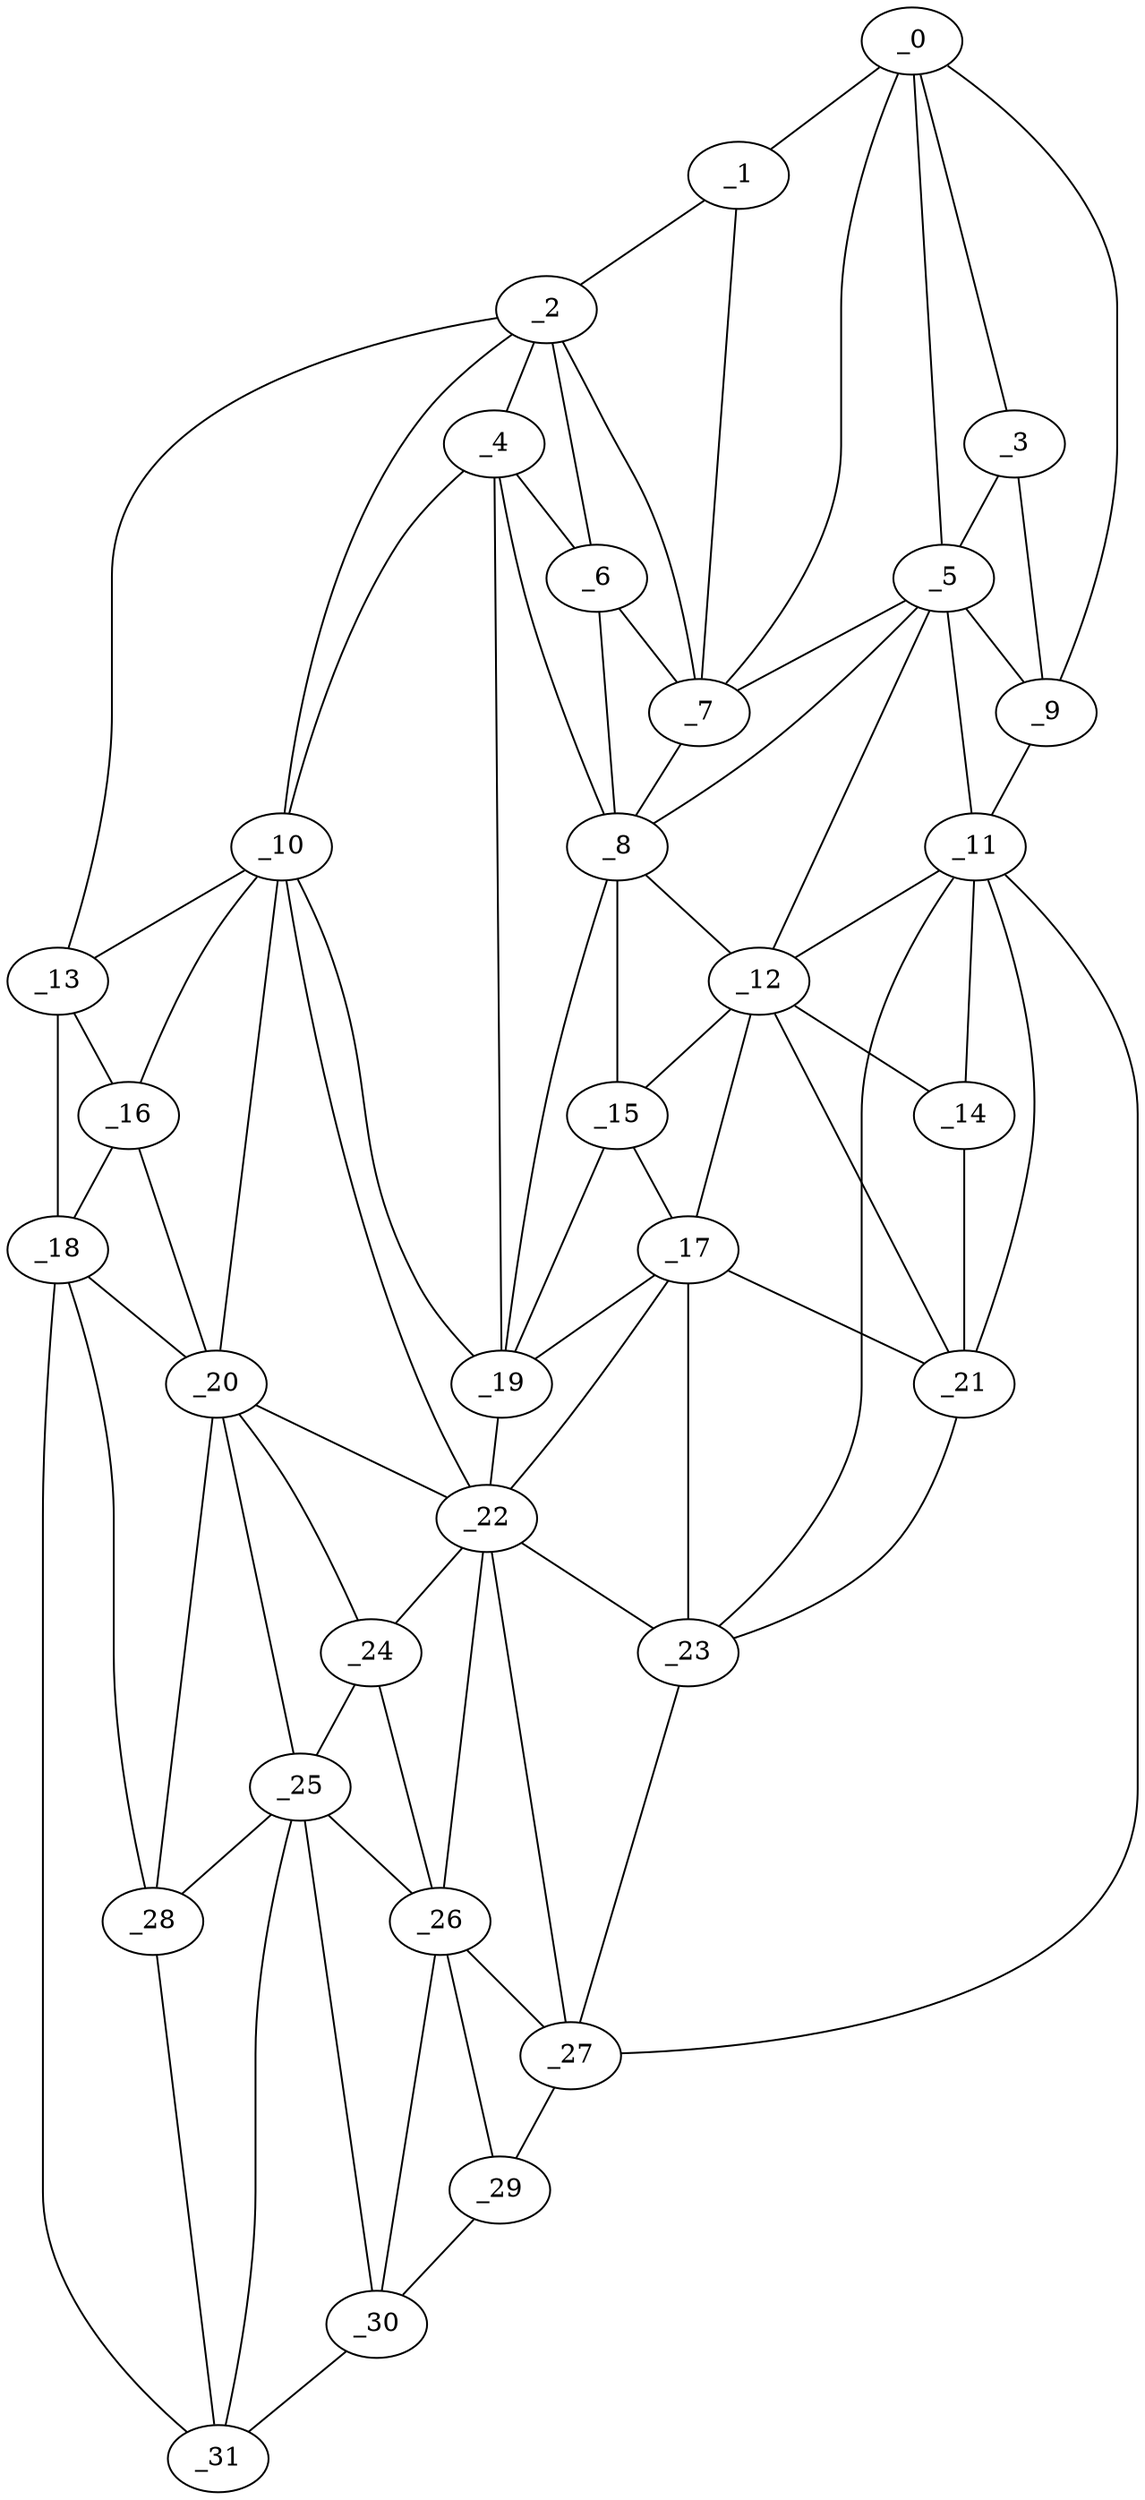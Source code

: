 graph "obj19__295.gxl" {
	_0	 [x=13,
		y=86];
	_1	 [x=15,
		y=73];
	_0 -- _1	 [valence=1];
	_3	 [x=44,
		y=101];
	_0 -- _3	 [valence=2];
	_5	 [x=49,
		y=92];
	_0 -- _5	 [valence=2];
	_7	 [x=51,
		y=79];
	_0 -- _7	 [valence=2];
	_9	 [x=63,
		y=114];
	_0 -- _9	 [valence=1];
	_2	 [x=22,
		y=62];
	_1 -- _2	 [valence=1];
	_1 -- _7	 [valence=2];
	_4	 [x=49,
		y=57];
	_2 -- _4	 [valence=2];
	_6	 [x=50,
		y=68];
	_2 -- _6	 [valence=2];
	_2 -- _7	 [valence=2];
	_10	 [x=73,
		y=20];
	_2 -- _10	 [valence=2];
	_13	 [x=77,
		y=11];
	_2 -- _13	 [valence=1];
	_3 -- _5	 [valence=2];
	_3 -- _9	 [valence=1];
	_4 -- _6	 [valence=1];
	_8	 [x=62,
		y=78];
	_4 -- _8	 [valence=2];
	_4 -- _10	 [valence=1];
	_19	 [x=88,
		y=59];
	_4 -- _19	 [valence=1];
	_5 -- _7	 [valence=1];
	_5 -- _8	 [valence=2];
	_5 -- _9	 [valence=2];
	_11	 [x=73,
		y=107];
	_5 -- _11	 [valence=1];
	_12	 [x=74,
		y=88];
	_5 -- _12	 [valence=1];
	_6 -- _7	 [valence=1];
	_6 -- _8	 [valence=2];
	_7 -- _8	 [valence=2];
	_8 -- _12	 [valence=2];
	_15	 [x=81,
		y=75];
	_8 -- _15	 [valence=1];
	_8 -- _19	 [valence=2];
	_9 -- _11	 [valence=1];
	_10 -- _13	 [valence=1];
	_16	 [x=84,
		y=19];
	_10 -- _16	 [valence=1];
	_10 -- _19	 [valence=2];
	_20	 [x=91,
		y=22];
	_10 -- _20	 [valence=2];
	_22	 [x=93,
		y=56];
	_10 -- _22	 [valence=2];
	_11 -- _12	 [valence=1];
	_14	 [x=78,
		y=98];
	_11 -- _14	 [valence=2];
	_21	 [x=91,
		y=88];
	_11 -- _21	 [valence=1];
	_23	 [x=101,
		y=83];
	_11 -- _23	 [valence=2];
	_27	 [x=112,
		y=74];
	_11 -- _27	 [valence=1];
	_12 -- _14	 [valence=2];
	_12 -- _15	 [valence=1];
	_17	 [x=87,
		y=77];
	_12 -- _17	 [valence=2];
	_12 -- _21	 [valence=2];
	_13 -- _16	 [valence=1];
	_18	 [x=88,
		y=13];
	_13 -- _18	 [valence=1];
	_14 -- _21	 [valence=1];
	_15 -- _17	 [valence=2];
	_15 -- _19	 [valence=2];
	_16 -- _18	 [valence=2];
	_16 -- _20	 [valence=2];
	_17 -- _19	 [valence=1];
	_17 -- _21	 [valence=1];
	_17 -- _22	 [valence=2];
	_17 -- _23	 [valence=2];
	_18 -- _20	 [valence=2];
	_28	 [x=114,
		y=24];
	_18 -- _28	 [valence=2];
	_31	 [x=119,
		y=24];
	_18 -- _31	 [valence=1];
	_19 -- _22	 [valence=2];
	_20 -- _22	 [valence=1];
	_24	 [x=103,
		y=45];
	_20 -- _24	 [valence=2];
	_25	 [x=109,
		y=42];
	_20 -- _25	 [valence=2];
	_20 -- _28	 [valence=2];
	_21 -- _23	 [valence=2];
	_22 -- _23	 [valence=1];
	_22 -- _24	 [valence=2];
	_26	 [x=112,
		y=60];
	_22 -- _26	 [valence=2];
	_22 -- _27	 [valence=2];
	_23 -- _27	 [valence=2];
	_24 -- _25	 [valence=2];
	_24 -- _26	 [valence=2];
	_25 -- _26	 [valence=2];
	_25 -- _28	 [valence=2];
	_30	 [x=118,
		y=45];
	_25 -- _30	 [valence=2];
	_25 -- _31	 [valence=2];
	_26 -- _27	 [valence=2];
	_29	 [x=116,
		y=63];
	_26 -- _29	 [valence=2];
	_26 -- _30	 [valence=2];
	_27 -- _29	 [valence=1];
	_28 -- _31	 [valence=2];
	_29 -- _30	 [valence=1];
	_30 -- _31	 [valence=1];
}
